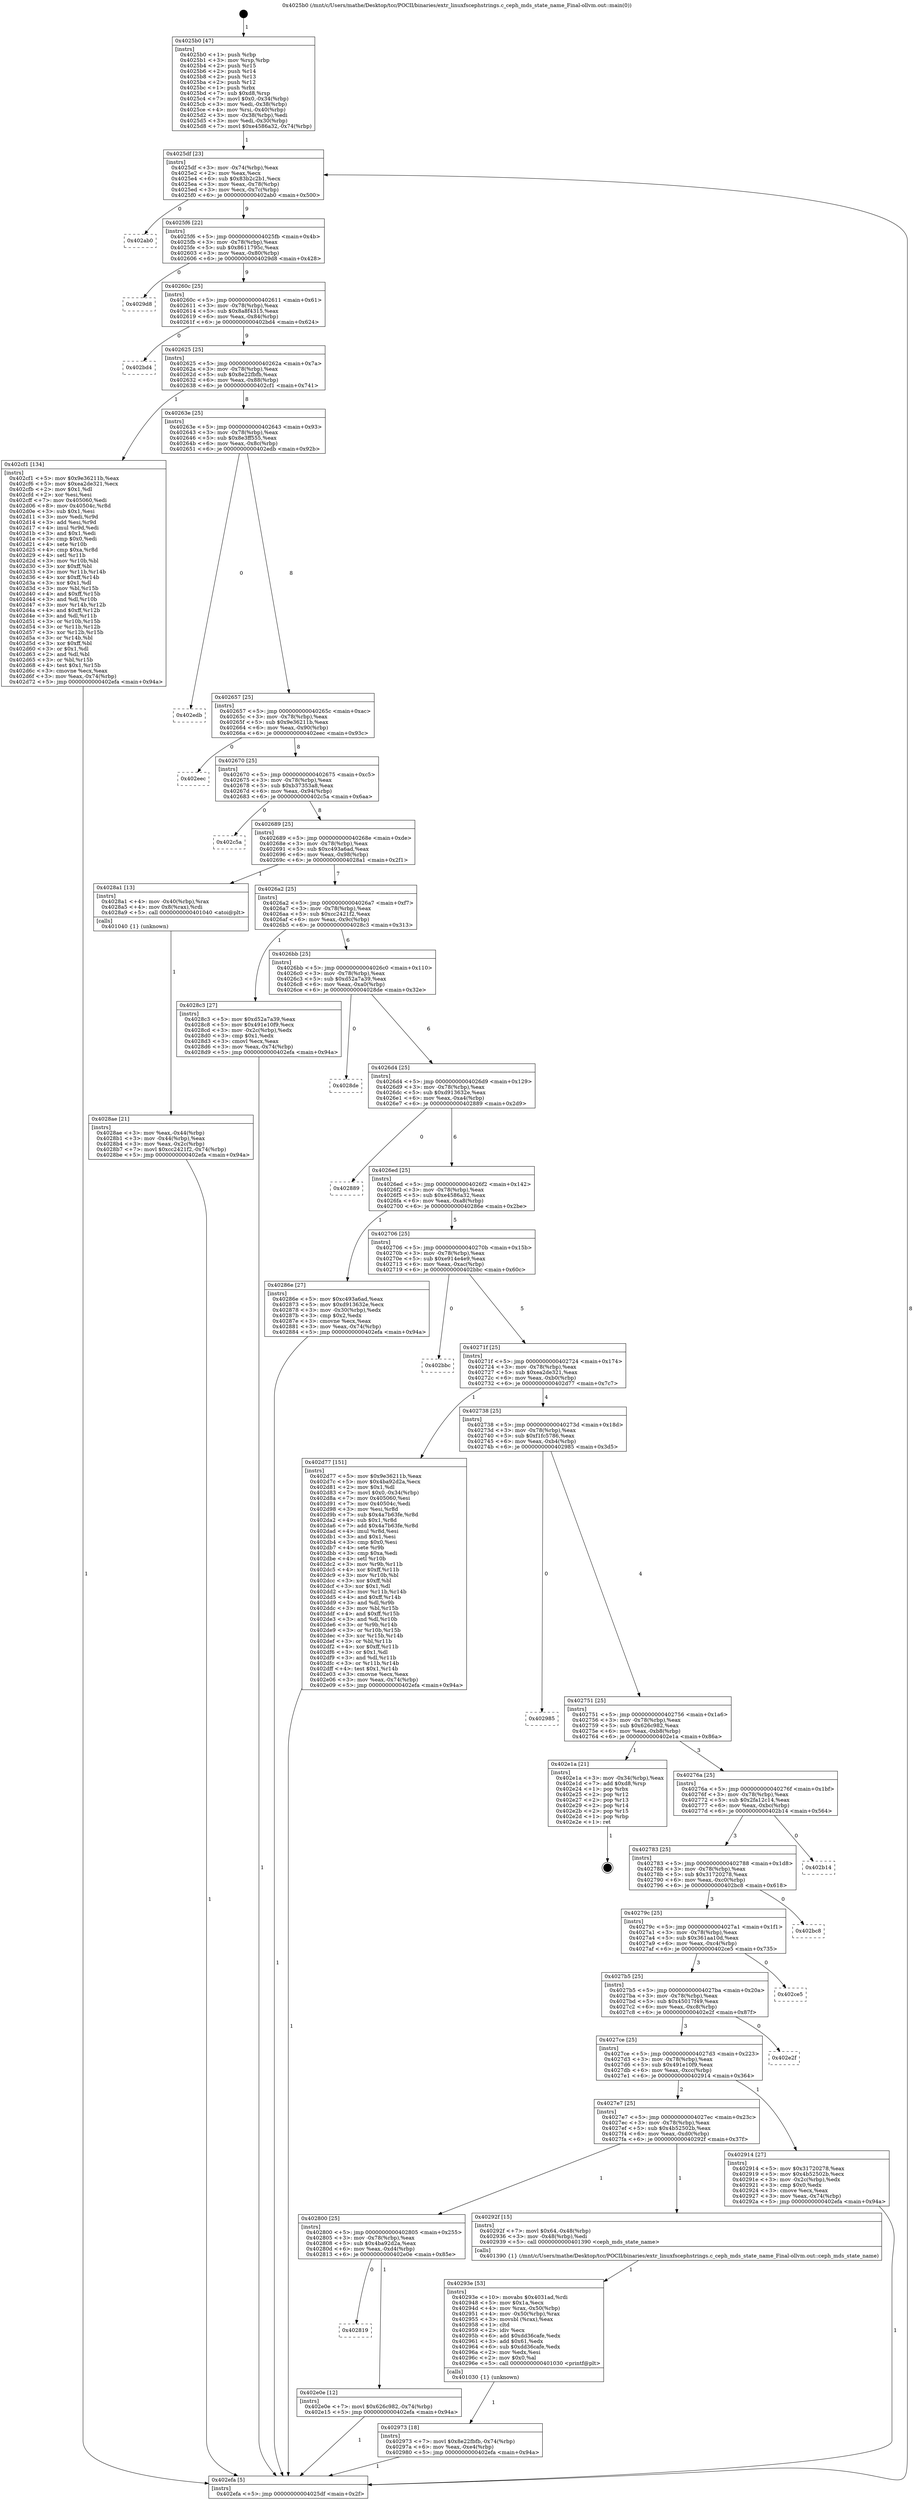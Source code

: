 digraph "0x4025b0" {
  label = "0x4025b0 (/mnt/c/Users/mathe/Desktop/tcc/POCII/binaries/extr_linuxfscephstrings.c_ceph_mds_state_name_Final-ollvm.out::main(0))"
  labelloc = "t"
  node[shape=record]

  Entry [label="",width=0.3,height=0.3,shape=circle,fillcolor=black,style=filled]
  "0x4025df" [label="{
     0x4025df [23]\l
     | [instrs]\l
     &nbsp;&nbsp;0x4025df \<+3\>: mov -0x74(%rbp),%eax\l
     &nbsp;&nbsp;0x4025e2 \<+2\>: mov %eax,%ecx\l
     &nbsp;&nbsp;0x4025e4 \<+6\>: sub $0x83b2c2b1,%ecx\l
     &nbsp;&nbsp;0x4025ea \<+3\>: mov %eax,-0x78(%rbp)\l
     &nbsp;&nbsp;0x4025ed \<+3\>: mov %ecx,-0x7c(%rbp)\l
     &nbsp;&nbsp;0x4025f0 \<+6\>: je 0000000000402ab0 \<main+0x500\>\l
  }"]
  "0x402ab0" [label="{
     0x402ab0\l
  }", style=dashed]
  "0x4025f6" [label="{
     0x4025f6 [22]\l
     | [instrs]\l
     &nbsp;&nbsp;0x4025f6 \<+5\>: jmp 00000000004025fb \<main+0x4b\>\l
     &nbsp;&nbsp;0x4025fb \<+3\>: mov -0x78(%rbp),%eax\l
     &nbsp;&nbsp;0x4025fe \<+5\>: sub $0x8611795c,%eax\l
     &nbsp;&nbsp;0x402603 \<+3\>: mov %eax,-0x80(%rbp)\l
     &nbsp;&nbsp;0x402606 \<+6\>: je 00000000004029d8 \<main+0x428\>\l
  }"]
  Exit [label="",width=0.3,height=0.3,shape=circle,fillcolor=black,style=filled,peripheries=2]
  "0x4029d8" [label="{
     0x4029d8\l
  }", style=dashed]
  "0x40260c" [label="{
     0x40260c [25]\l
     | [instrs]\l
     &nbsp;&nbsp;0x40260c \<+5\>: jmp 0000000000402611 \<main+0x61\>\l
     &nbsp;&nbsp;0x402611 \<+3\>: mov -0x78(%rbp),%eax\l
     &nbsp;&nbsp;0x402614 \<+5\>: sub $0x8a8f4315,%eax\l
     &nbsp;&nbsp;0x402619 \<+6\>: mov %eax,-0x84(%rbp)\l
     &nbsp;&nbsp;0x40261f \<+6\>: je 0000000000402bd4 \<main+0x624\>\l
  }"]
  "0x402819" [label="{
     0x402819\l
  }", style=dashed]
  "0x402bd4" [label="{
     0x402bd4\l
  }", style=dashed]
  "0x402625" [label="{
     0x402625 [25]\l
     | [instrs]\l
     &nbsp;&nbsp;0x402625 \<+5\>: jmp 000000000040262a \<main+0x7a\>\l
     &nbsp;&nbsp;0x40262a \<+3\>: mov -0x78(%rbp),%eax\l
     &nbsp;&nbsp;0x40262d \<+5\>: sub $0x8e22fbfb,%eax\l
     &nbsp;&nbsp;0x402632 \<+6\>: mov %eax,-0x88(%rbp)\l
     &nbsp;&nbsp;0x402638 \<+6\>: je 0000000000402cf1 \<main+0x741\>\l
  }"]
  "0x402e0e" [label="{
     0x402e0e [12]\l
     | [instrs]\l
     &nbsp;&nbsp;0x402e0e \<+7\>: movl $0x626c982,-0x74(%rbp)\l
     &nbsp;&nbsp;0x402e15 \<+5\>: jmp 0000000000402efa \<main+0x94a\>\l
  }"]
  "0x402cf1" [label="{
     0x402cf1 [134]\l
     | [instrs]\l
     &nbsp;&nbsp;0x402cf1 \<+5\>: mov $0x9e36211b,%eax\l
     &nbsp;&nbsp;0x402cf6 \<+5\>: mov $0xea2de321,%ecx\l
     &nbsp;&nbsp;0x402cfb \<+2\>: mov $0x1,%dl\l
     &nbsp;&nbsp;0x402cfd \<+2\>: xor %esi,%esi\l
     &nbsp;&nbsp;0x402cff \<+7\>: mov 0x405060,%edi\l
     &nbsp;&nbsp;0x402d06 \<+8\>: mov 0x40504c,%r8d\l
     &nbsp;&nbsp;0x402d0e \<+3\>: sub $0x1,%esi\l
     &nbsp;&nbsp;0x402d11 \<+3\>: mov %edi,%r9d\l
     &nbsp;&nbsp;0x402d14 \<+3\>: add %esi,%r9d\l
     &nbsp;&nbsp;0x402d17 \<+4\>: imul %r9d,%edi\l
     &nbsp;&nbsp;0x402d1b \<+3\>: and $0x1,%edi\l
     &nbsp;&nbsp;0x402d1e \<+3\>: cmp $0x0,%edi\l
     &nbsp;&nbsp;0x402d21 \<+4\>: sete %r10b\l
     &nbsp;&nbsp;0x402d25 \<+4\>: cmp $0xa,%r8d\l
     &nbsp;&nbsp;0x402d29 \<+4\>: setl %r11b\l
     &nbsp;&nbsp;0x402d2d \<+3\>: mov %r10b,%bl\l
     &nbsp;&nbsp;0x402d30 \<+3\>: xor $0xff,%bl\l
     &nbsp;&nbsp;0x402d33 \<+3\>: mov %r11b,%r14b\l
     &nbsp;&nbsp;0x402d36 \<+4\>: xor $0xff,%r14b\l
     &nbsp;&nbsp;0x402d3a \<+3\>: xor $0x1,%dl\l
     &nbsp;&nbsp;0x402d3d \<+3\>: mov %bl,%r15b\l
     &nbsp;&nbsp;0x402d40 \<+4\>: and $0xff,%r15b\l
     &nbsp;&nbsp;0x402d44 \<+3\>: and %dl,%r10b\l
     &nbsp;&nbsp;0x402d47 \<+3\>: mov %r14b,%r12b\l
     &nbsp;&nbsp;0x402d4a \<+4\>: and $0xff,%r12b\l
     &nbsp;&nbsp;0x402d4e \<+3\>: and %dl,%r11b\l
     &nbsp;&nbsp;0x402d51 \<+3\>: or %r10b,%r15b\l
     &nbsp;&nbsp;0x402d54 \<+3\>: or %r11b,%r12b\l
     &nbsp;&nbsp;0x402d57 \<+3\>: xor %r12b,%r15b\l
     &nbsp;&nbsp;0x402d5a \<+3\>: or %r14b,%bl\l
     &nbsp;&nbsp;0x402d5d \<+3\>: xor $0xff,%bl\l
     &nbsp;&nbsp;0x402d60 \<+3\>: or $0x1,%dl\l
     &nbsp;&nbsp;0x402d63 \<+2\>: and %dl,%bl\l
     &nbsp;&nbsp;0x402d65 \<+3\>: or %bl,%r15b\l
     &nbsp;&nbsp;0x402d68 \<+4\>: test $0x1,%r15b\l
     &nbsp;&nbsp;0x402d6c \<+3\>: cmovne %ecx,%eax\l
     &nbsp;&nbsp;0x402d6f \<+3\>: mov %eax,-0x74(%rbp)\l
     &nbsp;&nbsp;0x402d72 \<+5\>: jmp 0000000000402efa \<main+0x94a\>\l
  }"]
  "0x40263e" [label="{
     0x40263e [25]\l
     | [instrs]\l
     &nbsp;&nbsp;0x40263e \<+5\>: jmp 0000000000402643 \<main+0x93\>\l
     &nbsp;&nbsp;0x402643 \<+3\>: mov -0x78(%rbp),%eax\l
     &nbsp;&nbsp;0x402646 \<+5\>: sub $0x8e3ff555,%eax\l
     &nbsp;&nbsp;0x40264b \<+6\>: mov %eax,-0x8c(%rbp)\l
     &nbsp;&nbsp;0x402651 \<+6\>: je 0000000000402edb \<main+0x92b\>\l
  }"]
  "0x402973" [label="{
     0x402973 [18]\l
     | [instrs]\l
     &nbsp;&nbsp;0x402973 \<+7\>: movl $0x8e22fbfb,-0x74(%rbp)\l
     &nbsp;&nbsp;0x40297a \<+6\>: mov %eax,-0xe4(%rbp)\l
     &nbsp;&nbsp;0x402980 \<+5\>: jmp 0000000000402efa \<main+0x94a\>\l
  }"]
  "0x402edb" [label="{
     0x402edb\l
  }", style=dashed]
  "0x402657" [label="{
     0x402657 [25]\l
     | [instrs]\l
     &nbsp;&nbsp;0x402657 \<+5\>: jmp 000000000040265c \<main+0xac\>\l
     &nbsp;&nbsp;0x40265c \<+3\>: mov -0x78(%rbp),%eax\l
     &nbsp;&nbsp;0x40265f \<+5\>: sub $0x9e36211b,%eax\l
     &nbsp;&nbsp;0x402664 \<+6\>: mov %eax,-0x90(%rbp)\l
     &nbsp;&nbsp;0x40266a \<+6\>: je 0000000000402eec \<main+0x93c\>\l
  }"]
  "0x40293e" [label="{
     0x40293e [53]\l
     | [instrs]\l
     &nbsp;&nbsp;0x40293e \<+10\>: movabs $0x4031ad,%rdi\l
     &nbsp;&nbsp;0x402948 \<+5\>: mov $0x1a,%ecx\l
     &nbsp;&nbsp;0x40294d \<+4\>: mov %rax,-0x50(%rbp)\l
     &nbsp;&nbsp;0x402951 \<+4\>: mov -0x50(%rbp),%rax\l
     &nbsp;&nbsp;0x402955 \<+3\>: movsbl (%rax),%eax\l
     &nbsp;&nbsp;0x402958 \<+1\>: cltd\l
     &nbsp;&nbsp;0x402959 \<+2\>: idiv %ecx\l
     &nbsp;&nbsp;0x40295b \<+6\>: add $0xdd36cafe,%edx\l
     &nbsp;&nbsp;0x402961 \<+3\>: add $0x61,%edx\l
     &nbsp;&nbsp;0x402964 \<+6\>: sub $0xdd36cafe,%edx\l
     &nbsp;&nbsp;0x40296a \<+2\>: mov %edx,%esi\l
     &nbsp;&nbsp;0x40296c \<+2\>: mov $0x0,%al\l
     &nbsp;&nbsp;0x40296e \<+5\>: call 0000000000401030 \<printf@plt\>\l
     | [calls]\l
     &nbsp;&nbsp;0x401030 \{1\} (unknown)\l
  }"]
  "0x402eec" [label="{
     0x402eec\l
  }", style=dashed]
  "0x402670" [label="{
     0x402670 [25]\l
     | [instrs]\l
     &nbsp;&nbsp;0x402670 \<+5\>: jmp 0000000000402675 \<main+0xc5\>\l
     &nbsp;&nbsp;0x402675 \<+3\>: mov -0x78(%rbp),%eax\l
     &nbsp;&nbsp;0x402678 \<+5\>: sub $0xb37353a8,%eax\l
     &nbsp;&nbsp;0x40267d \<+6\>: mov %eax,-0x94(%rbp)\l
     &nbsp;&nbsp;0x402683 \<+6\>: je 0000000000402c5a \<main+0x6aa\>\l
  }"]
  "0x402800" [label="{
     0x402800 [25]\l
     | [instrs]\l
     &nbsp;&nbsp;0x402800 \<+5\>: jmp 0000000000402805 \<main+0x255\>\l
     &nbsp;&nbsp;0x402805 \<+3\>: mov -0x78(%rbp),%eax\l
     &nbsp;&nbsp;0x402808 \<+5\>: sub $0x4ba92d2a,%eax\l
     &nbsp;&nbsp;0x40280d \<+6\>: mov %eax,-0xd4(%rbp)\l
     &nbsp;&nbsp;0x402813 \<+6\>: je 0000000000402e0e \<main+0x85e\>\l
  }"]
  "0x402c5a" [label="{
     0x402c5a\l
  }", style=dashed]
  "0x402689" [label="{
     0x402689 [25]\l
     | [instrs]\l
     &nbsp;&nbsp;0x402689 \<+5\>: jmp 000000000040268e \<main+0xde\>\l
     &nbsp;&nbsp;0x40268e \<+3\>: mov -0x78(%rbp),%eax\l
     &nbsp;&nbsp;0x402691 \<+5\>: sub $0xc493a6ad,%eax\l
     &nbsp;&nbsp;0x402696 \<+6\>: mov %eax,-0x98(%rbp)\l
     &nbsp;&nbsp;0x40269c \<+6\>: je 00000000004028a1 \<main+0x2f1\>\l
  }"]
  "0x40292f" [label="{
     0x40292f [15]\l
     | [instrs]\l
     &nbsp;&nbsp;0x40292f \<+7\>: movl $0x64,-0x48(%rbp)\l
     &nbsp;&nbsp;0x402936 \<+3\>: mov -0x48(%rbp),%edi\l
     &nbsp;&nbsp;0x402939 \<+5\>: call 0000000000401390 \<ceph_mds_state_name\>\l
     | [calls]\l
     &nbsp;&nbsp;0x401390 \{1\} (/mnt/c/Users/mathe/Desktop/tcc/POCII/binaries/extr_linuxfscephstrings.c_ceph_mds_state_name_Final-ollvm.out::ceph_mds_state_name)\l
  }"]
  "0x4028a1" [label="{
     0x4028a1 [13]\l
     | [instrs]\l
     &nbsp;&nbsp;0x4028a1 \<+4\>: mov -0x40(%rbp),%rax\l
     &nbsp;&nbsp;0x4028a5 \<+4\>: mov 0x8(%rax),%rdi\l
     &nbsp;&nbsp;0x4028a9 \<+5\>: call 0000000000401040 \<atoi@plt\>\l
     | [calls]\l
     &nbsp;&nbsp;0x401040 \{1\} (unknown)\l
  }"]
  "0x4026a2" [label="{
     0x4026a2 [25]\l
     | [instrs]\l
     &nbsp;&nbsp;0x4026a2 \<+5\>: jmp 00000000004026a7 \<main+0xf7\>\l
     &nbsp;&nbsp;0x4026a7 \<+3\>: mov -0x78(%rbp),%eax\l
     &nbsp;&nbsp;0x4026aa \<+5\>: sub $0xcc2421f2,%eax\l
     &nbsp;&nbsp;0x4026af \<+6\>: mov %eax,-0x9c(%rbp)\l
     &nbsp;&nbsp;0x4026b5 \<+6\>: je 00000000004028c3 \<main+0x313\>\l
  }"]
  "0x4027e7" [label="{
     0x4027e7 [25]\l
     | [instrs]\l
     &nbsp;&nbsp;0x4027e7 \<+5\>: jmp 00000000004027ec \<main+0x23c\>\l
     &nbsp;&nbsp;0x4027ec \<+3\>: mov -0x78(%rbp),%eax\l
     &nbsp;&nbsp;0x4027ef \<+5\>: sub $0x4b52502b,%eax\l
     &nbsp;&nbsp;0x4027f4 \<+6\>: mov %eax,-0xd0(%rbp)\l
     &nbsp;&nbsp;0x4027fa \<+6\>: je 000000000040292f \<main+0x37f\>\l
  }"]
  "0x4028c3" [label="{
     0x4028c3 [27]\l
     | [instrs]\l
     &nbsp;&nbsp;0x4028c3 \<+5\>: mov $0xd52a7a39,%eax\l
     &nbsp;&nbsp;0x4028c8 \<+5\>: mov $0x491e10f9,%ecx\l
     &nbsp;&nbsp;0x4028cd \<+3\>: mov -0x2c(%rbp),%edx\l
     &nbsp;&nbsp;0x4028d0 \<+3\>: cmp $0x1,%edx\l
     &nbsp;&nbsp;0x4028d3 \<+3\>: cmovl %ecx,%eax\l
     &nbsp;&nbsp;0x4028d6 \<+3\>: mov %eax,-0x74(%rbp)\l
     &nbsp;&nbsp;0x4028d9 \<+5\>: jmp 0000000000402efa \<main+0x94a\>\l
  }"]
  "0x4026bb" [label="{
     0x4026bb [25]\l
     | [instrs]\l
     &nbsp;&nbsp;0x4026bb \<+5\>: jmp 00000000004026c0 \<main+0x110\>\l
     &nbsp;&nbsp;0x4026c0 \<+3\>: mov -0x78(%rbp),%eax\l
     &nbsp;&nbsp;0x4026c3 \<+5\>: sub $0xd52a7a39,%eax\l
     &nbsp;&nbsp;0x4026c8 \<+6\>: mov %eax,-0xa0(%rbp)\l
     &nbsp;&nbsp;0x4026ce \<+6\>: je 00000000004028de \<main+0x32e\>\l
  }"]
  "0x402914" [label="{
     0x402914 [27]\l
     | [instrs]\l
     &nbsp;&nbsp;0x402914 \<+5\>: mov $0x31720278,%eax\l
     &nbsp;&nbsp;0x402919 \<+5\>: mov $0x4b52502b,%ecx\l
     &nbsp;&nbsp;0x40291e \<+3\>: mov -0x2c(%rbp),%edx\l
     &nbsp;&nbsp;0x402921 \<+3\>: cmp $0x0,%edx\l
     &nbsp;&nbsp;0x402924 \<+3\>: cmove %ecx,%eax\l
     &nbsp;&nbsp;0x402927 \<+3\>: mov %eax,-0x74(%rbp)\l
     &nbsp;&nbsp;0x40292a \<+5\>: jmp 0000000000402efa \<main+0x94a\>\l
  }"]
  "0x4028de" [label="{
     0x4028de\l
  }", style=dashed]
  "0x4026d4" [label="{
     0x4026d4 [25]\l
     | [instrs]\l
     &nbsp;&nbsp;0x4026d4 \<+5\>: jmp 00000000004026d9 \<main+0x129\>\l
     &nbsp;&nbsp;0x4026d9 \<+3\>: mov -0x78(%rbp),%eax\l
     &nbsp;&nbsp;0x4026dc \<+5\>: sub $0xd913632e,%eax\l
     &nbsp;&nbsp;0x4026e1 \<+6\>: mov %eax,-0xa4(%rbp)\l
     &nbsp;&nbsp;0x4026e7 \<+6\>: je 0000000000402889 \<main+0x2d9\>\l
  }"]
  "0x4027ce" [label="{
     0x4027ce [25]\l
     | [instrs]\l
     &nbsp;&nbsp;0x4027ce \<+5\>: jmp 00000000004027d3 \<main+0x223\>\l
     &nbsp;&nbsp;0x4027d3 \<+3\>: mov -0x78(%rbp),%eax\l
     &nbsp;&nbsp;0x4027d6 \<+5\>: sub $0x491e10f9,%eax\l
     &nbsp;&nbsp;0x4027db \<+6\>: mov %eax,-0xcc(%rbp)\l
     &nbsp;&nbsp;0x4027e1 \<+6\>: je 0000000000402914 \<main+0x364\>\l
  }"]
  "0x402889" [label="{
     0x402889\l
  }", style=dashed]
  "0x4026ed" [label="{
     0x4026ed [25]\l
     | [instrs]\l
     &nbsp;&nbsp;0x4026ed \<+5\>: jmp 00000000004026f2 \<main+0x142\>\l
     &nbsp;&nbsp;0x4026f2 \<+3\>: mov -0x78(%rbp),%eax\l
     &nbsp;&nbsp;0x4026f5 \<+5\>: sub $0xe4586a32,%eax\l
     &nbsp;&nbsp;0x4026fa \<+6\>: mov %eax,-0xa8(%rbp)\l
     &nbsp;&nbsp;0x402700 \<+6\>: je 000000000040286e \<main+0x2be\>\l
  }"]
  "0x402e2f" [label="{
     0x402e2f\l
  }", style=dashed]
  "0x40286e" [label="{
     0x40286e [27]\l
     | [instrs]\l
     &nbsp;&nbsp;0x40286e \<+5\>: mov $0xc493a6ad,%eax\l
     &nbsp;&nbsp;0x402873 \<+5\>: mov $0xd913632e,%ecx\l
     &nbsp;&nbsp;0x402878 \<+3\>: mov -0x30(%rbp),%edx\l
     &nbsp;&nbsp;0x40287b \<+3\>: cmp $0x2,%edx\l
     &nbsp;&nbsp;0x40287e \<+3\>: cmovne %ecx,%eax\l
     &nbsp;&nbsp;0x402881 \<+3\>: mov %eax,-0x74(%rbp)\l
     &nbsp;&nbsp;0x402884 \<+5\>: jmp 0000000000402efa \<main+0x94a\>\l
  }"]
  "0x402706" [label="{
     0x402706 [25]\l
     | [instrs]\l
     &nbsp;&nbsp;0x402706 \<+5\>: jmp 000000000040270b \<main+0x15b\>\l
     &nbsp;&nbsp;0x40270b \<+3\>: mov -0x78(%rbp),%eax\l
     &nbsp;&nbsp;0x40270e \<+5\>: sub $0xe914e4e9,%eax\l
     &nbsp;&nbsp;0x402713 \<+6\>: mov %eax,-0xac(%rbp)\l
     &nbsp;&nbsp;0x402719 \<+6\>: je 0000000000402bbc \<main+0x60c\>\l
  }"]
  "0x402efa" [label="{
     0x402efa [5]\l
     | [instrs]\l
     &nbsp;&nbsp;0x402efa \<+5\>: jmp 00000000004025df \<main+0x2f\>\l
  }"]
  "0x4025b0" [label="{
     0x4025b0 [47]\l
     | [instrs]\l
     &nbsp;&nbsp;0x4025b0 \<+1\>: push %rbp\l
     &nbsp;&nbsp;0x4025b1 \<+3\>: mov %rsp,%rbp\l
     &nbsp;&nbsp;0x4025b4 \<+2\>: push %r15\l
     &nbsp;&nbsp;0x4025b6 \<+2\>: push %r14\l
     &nbsp;&nbsp;0x4025b8 \<+2\>: push %r13\l
     &nbsp;&nbsp;0x4025ba \<+2\>: push %r12\l
     &nbsp;&nbsp;0x4025bc \<+1\>: push %rbx\l
     &nbsp;&nbsp;0x4025bd \<+7\>: sub $0xd8,%rsp\l
     &nbsp;&nbsp;0x4025c4 \<+7\>: movl $0x0,-0x34(%rbp)\l
     &nbsp;&nbsp;0x4025cb \<+3\>: mov %edi,-0x38(%rbp)\l
     &nbsp;&nbsp;0x4025ce \<+4\>: mov %rsi,-0x40(%rbp)\l
     &nbsp;&nbsp;0x4025d2 \<+3\>: mov -0x38(%rbp),%edi\l
     &nbsp;&nbsp;0x4025d5 \<+3\>: mov %edi,-0x30(%rbp)\l
     &nbsp;&nbsp;0x4025d8 \<+7\>: movl $0xe4586a32,-0x74(%rbp)\l
  }"]
  "0x4028ae" [label="{
     0x4028ae [21]\l
     | [instrs]\l
     &nbsp;&nbsp;0x4028ae \<+3\>: mov %eax,-0x44(%rbp)\l
     &nbsp;&nbsp;0x4028b1 \<+3\>: mov -0x44(%rbp),%eax\l
     &nbsp;&nbsp;0x4028b4 \<+3\>: mov %eax,-0x2c(%rbp)\l
     &nbsp;&nbsp;0x4028b7 \<+7\>: movl $0xcc2421f2,-0x74(%rbp)\l
     &nbsp;&nbsp;0x4028be \<+5\>: jmp 0000000000402efa \<main+0x94a\>\l
  }"]
  "0x4027b5" [label="{
     0x4027b5 [25]\l
     | [instrs]\l
     &nbsp;&nbsp;0x4027b5 \<+5\>: jmp 00000000004027ba \<main+0x20a\>\l
     &nbsp;&nbsp;0x4027ba \<+3\>: mov -0x78(%rbp),%eax\l
     &nbsp;&nbsp;0x4027bd \<+5\>: sub $0x45017f49,%eax\l
     &nbsp;&nbsp;0x4027c2 \<+6\>: mov %eax,-0xc8(%rbp)\l
     &nbsp;&nbsp;0x4027c8 \<+6\>: je 0000000000402e2f \<main+0x87f\>\l
  }"]
  "0x402bbc" [label="{
     0x402bbc\l
  }", style=dashed]
  "0x40271f" [label="{
     0x40271f [25]\l
     | [instrs]\l
     &nbsp;&nbsp;0x40271f \<+5\>: jmp 0000000000402724 \<main+0x174\>\l
     &nbsp;&nbsp;0x402724 \<+3\>: mov -0x78(%rbp),%eax\l
     &nbsp;&nbsp;0x402727 \<+5\>: sub $0xea2de321,%eax\l
     &nbsp;&nbsp;0x40272c \<+6\>: mov %eax,-0xb0(%rbp)\l
     &nbsp;&nbsp;0x402732 \<+6\>: je 0000000000402d77 \<main+0x7c7\>\l
  }"]
  "0x402ce5" [label="{
     0x402ce5\l
  }", style=dashed]
  "0x402d77" [label="{
     0x402d77 [151]\l
     | [instrs]\l
     &nbsp;&nbsp;0x402d77 \<+5\>: mov $0x9e36211b,%eax\l
     &nbsp;&nbsp;0x402d7c \<+5\>: mov $0x4ba92d2a,%ecx\l
     &nbsp;&nbsp;0x402d81 \<+2\>: mov $0x1,%dl\l
     &nbsp;&nbsp;0x402d83 \<+7\>: movl $0x0,-0x34(%rbp)\l
     &nbsp;&nbsp;0x402d8a \<+7\>: mov 0x405060,%esi\l
     &nbsp;&nbsp;0x402d91 \<+7\>: mov 0x40504c,%edi\l
     &nbsp;&nbsp;0x402d98 \<+3\>: mov %esi,%r8d\l
     &nbsp;&nbsp;0x402d9b \<+7\>: sub $0x4a7b63fe,%r8d\l
     &nbsp;&nbsp;0x402da2 \<+4\>: sub $0x1,%r8d\l
     &nbsp;&nbsp;0x402da6 \<+7\>: add $0x4a7b63fe,%r8d\l
     &nbsp;&nbsp;0x402dad \<+4\>: imul %r8d,%esi\l
     &nbsp;&nbsp;0x402db1 \<+3\>: and $0x1,%esi\l
     &nbsp;&nbsp;0x402db4 \<+3\>: cmp $0x0,%esi\l
     &nbsp;&nbsp;0x402db7 \<+4\>: sete %r9b\l
     &nbsp;&nbsp;0x402dbb \<+3\>: cmp $0xa,%edi\l
     &nbsp;&nbsp;0x402dbe \<+4\>: setl %r10b\l
     &nbsp;&nbsp;0x402dc2 \<+3\>: mov %r9b,%r11b\l
     &nbsp;&nbsp;0x402dc5 \<+4\>: xor $0xff,%r11b\l
     &nbsp;&nbsp;0x402dc9 \<+3\>: mov %r10b,%bl\l
     &nbsp;&nbsp;0x402dcc \<+3\>: xor $0xff,%bl\l
     &nbsp;&nbsp;0x402dcf \<+3\>: xor $0x1,%dl\l
     &nbsp;&nbsp;0x402dd2 \<+3\>: mov %r11b,%r14b\l
     &nbsp;&nbsp;0x402dd5 \<+4\>: and $0xff,%r14b\l
     &nbsp;&nbsp;0x402dd9 \<+3\>: and %dl,%r9b\l
     &nbsp;&nbsp;0x402ddc \<+3\>: mov %bl,%r15b\l
     &nbsp;&nbsp;0x402ddf \<+4\>: and $0xff,%r15b\l
     &nbsp;&nbsp;0x402de3 \<+3\>: and %dl,%r10b\l
     &nbsp;&nbsp;0x402de6 \<+3\>: or %r9b,%r14b\l
     &nbsp;&nbsp;0x402de9 \<+3\>: or %r10b,%r15b\l
     &nbsp;&nbsp;0x402dec \<+3\>: xor %r15b,%r14b\l
     &nbsp;&nbsp;0x402def \<+3\>: or %bl,%r11b\l
     &nbsp;&nbsp;0x402df2 \<+4\>: xor $0xff,%r11b\l
     &nbsp;&nbsp;0x402df6 \<+3\>: or $0x1,%dl\l
     &nbsp;&nbsp;0x402df9 \<+3\>: and %dl,%r11b\l
     &nbsp;&nbsp;0x402dfc \<+3\>: or %r11b,%r14b\l
     &nbsp;&nbsp;0x402dff \<+4\>: test $0x1,%r14b\l
     &nbsp;&nbsp;0x402e03 \<+3\>: cmovne %ecx,%eax\l
     &nbsp;&nbsp;0x402e06 \<+3\>: mov %eax,-0x74(%rbp)\l
     &nbsp;&nbsp;0x402e09 \<+5\>: jmp 0000000000402efa \<main+0x94a\>\l
  }"]
  "0x402738" [label="{
     0x402738 [25]\l
     | [instrs]\l
     &nbsp;&nbsp;0x402738 \<+5\>: jmp 000000000040273d \<main+0x18d\>\l
     &nbsp;&nbsp;0x40273d \<+3\>: mov -0x78(%rbp),%eax\l
     &nbsp;&nbsp;0x402740 \<+5\>: sub $0xf1fc5786,%eax\l
     &nbsp;&nbsp;0x402745 \<+6\>: mov %eax,-0xb4(%rbp)\l
     &nbsp;&nbsp;0x40274b \<+6\>: je 0000000000402985 \<main+0x3d5\>\l
  }"]
  "0x40279c" [label="{
     0x40279c [25]\l
     | [instrs]\l
     &nbsp;&nbsp;0x40279c \<+5\>: jmp 00000000004027a1 \<main+0x1f1\>\l
     &nbsp;&nbsp;0x4027a1 \<+3\>: mov -0x78(%rbp),%eax\l
     &nbsp;&nbsp;0x4027a4 \<+5\>: sub $0x361aa10d,%eax\l
     &nbsp;&nbsp;0x4027a9 \<+6\>: mov %eax,-0xc4(%rbp)\l
     &nbsp;&nbsp;0x4027af \<+6\>: je 0000000000402ce5 \<main+0x735\>\l
  }"]
  "0x402985" [label="{
     0x402985\l
  }", style=dashed]
  "0x402751" [label="{
     0x402751 [25]\l
     | [instrs]\l
     &nbsp;&nbsp;0x402751 \<+5\>: jmp 0000000000402756 \<main+0x1a6\>\l
     &nbsp;&nbsp;0x402756 \<+3\>: mov -0x78(%rbp),%eax\l
     &nbsp;&nbsp;0x402759 \<+5\>: sub $0x626c982,%eax\l
     &nbsp;&nbsp;0x40275e \<+6\>: mov %eax,-0xb8(%rbp)\l
     &nbsp;&nbsp;0x402764 \<+6\>: je 0000000000402e1a \<main+0x86a\>\l
  }"]
  "0x402bc8" [label="{
     0x402bc8\l
  }", style=dashed]
  "0x402e1a" [label="{
     0x402e1a [21]\l
     | [instrs]\l
     &nbsp;&nbsp;0x402e1a \<+3\>: mov -0x34(%rbp),%eax\l
     &nbsp;&nbsp;0x402e1d \<+7\>: add $0xd8,%rsp\l
     &nbsp;&nbsp;0x402e24 \<+1\>: pop %rbx\l
     &nbsp;&nbsp;0x402e25 \<+2\>: pop %r12\l
     &nbsp;&nbsp;0x402e27 \<+2\>: pop %r13\l
     &nbsp;&nbsp;0x402e29 \<+2\>: pop %r14\l
     &nbsp;&nbsp;0x402e2b \<+2\>: pop %r15\l
     &nbsp;&nbsp;0x402e2d \<+1\>: pop %rbp\l
     &nbsp;&nbsp;0x402e2e \<+1\>: ret\l
  }"]
  "0x40276a" [label="{
     0x40276a [25]\l
     | [instrs]\l
     &nbsp;&nbsp;0x40276a \<+5\>: jmp 000000000040276f \<main+0x1bf\>\l
     &nbsp;&nbsp;0x40276f \<+3\>: mov -0x78(%rbp),%eax\l
     &nbsp;&nbsp;0x402772 \<+5\>: sub $0x2fa12c14,%eax\l
     &nbsp;&nbsp;0x402777 \<+6\>: mov %eax,-0xbc(%rbp)\l
     &nbsp;&nbsp;0x40277d \<+6\>: je 0000000000402b14 \<main+0x564\>\l
  }"]
  "0x402783" [label="{
     0x402783 [25]\l
     | [instrs]\l
     &nbsp;&nbsp;0x402783 \<+5\>: jmp 0000000000402788 \<main+0x1d8\>\l
     &nbsp;&nbsp;0x402788 \<+3\>: mov -0x78(%rbp),%eax\l
     &nbsp;&nbsp;0x40278b \<+5\>: sub $0x31720278,%eax\l
     &nbsp;&nbsp;0x402790 \<+6\>: mov %eax,-0xc0(%rbp)\l
     &nbsp;&nbsp;0x402796 \<+6\>: je 0000000000402bc8 \<main+0x618\>\l
  }"]
  "0x402b14" [label="{
     0x402b14\l
  }", style=dashed]
  Entry -> "0x4025b0" [label=" 1"]
  "0x4025df" -> "0x402ab0" [label=" 0"]
  "0x4025df" -> "0x4025f6" [label=" 9"]
  "0x402e1a" -> Exit [label=" 1"]
  "0x4025f6" -> "0x4029d8" [label=" 0"]
  "0x4025f6" -> "0x40260c" [label=" 9"]
  "0x402e0e" -> "0x402efa" [label=" 1"]
  "0x40260c" -> "0x402bd4" [label=" 0"]
  "0x40260c" -> "0x402625" [label=" 9"]
  "0x402800" -> "0x402819" [label=" 0"]
  "0x402625" -> "0x402cf1" [label=" 1"]
  "0x402625" -> "0x40263e" [label=" 8"]
  "0x402800" -> "0x402e0e" [label=" 1"]
  "0x40263e" -> "0x402edb" [label=" 0"]
  "0x40263e" -> "0x402657" [label=" 8"]
  "0x402d77" -> "0x402efa" [label=" 1"]
  "0x402657" -> "0x402eec" [label=" 0"]
  "0x402657" -> "0x402670" [label=" 8"]
  "0x402cf1" -> "0x402efa" [label=" 1"]
  "0x402670" -> "0x402c5a" [label=" 0"]
  "0x402670" -> "0x402689" [label=" 8"]
  "0x402973" -> "0x402efa" [label=" 1"]
  "0x402689" -> "0x4028a1" [label=" 1"]
  "0x402689" -> "0x4026a2" [label=" 7"]
  "0x40293e" -> "0x402973" [label=" 1"]
  "0x4026a2" -> "0x4028c3" [label=" 1"]
  "0x4026a2" -> "0x4026bb" [label=" 6"]
  "0x4027e7" -> "0x402800" [label=" 1"]
  "0x4026bb" -> "0x4028de" [label=" 0"]
  "0x4026bb" -> "0x4026d4" [label=" 6"]
  "0x4027e7" -> "0x40292f" [label=" 1"]
  "0x4026d4" -> "0x402889" [label=" 0"]
  "0x4026d4" -> "0x4026ed" [label=" 6"]
  "0x402914" -> "0x402efa" [label=" 1"]
  "0x4026ed" -> "0x40286e" [label=" 1"]
  "0x4026ed" -> "0x402706" [label=" 5"]
  "0x40286e" -> "0x402efa" [label=" 1"]
  "0x4025b0" -> "0x4025df" [label=" 1"]
  "0x402efa" -> "0x4025df" [label=" 8"]
  "0x4028a1" -> "0x4028ae" [label=" 1"]
  "0x4028ae" -> "0x402efa" [label=" 1"]
  "0x4028c3" -> "0x402efa" [label=" 1"]
  "0x4027ce" -> "0x4027e7" [label=" 2"]
  "0x402706" -> "0x402bbc" [label=" 0"]
  "0x402706" -> "0x40271f" [label=" 5"]
  "0x40292f" -> "0x40293e" [label=" 1"]
  "0x40271f" -> "0x402d77" [label=" 1"]
  "0x40271f" -> "0x402738" [label=" 4"]
  "0x4027b5" -> "0x4027ce" [label=" 3"]
  "0x402738" -> "0x402985" [label=" 0"]
  "0x402738" -> "0x402751" [label=" 4"]
  "0x4027ce" -> "0x402914" [label=" 1"]
  "0x402751" -> "0x402e1a" [label=" 1"]
  "0x402751" -> "0x40276a" [label=" 3"]
  "0x40279c" -> "0x4027b5" [label=" 3"]
  "0x40276a" -> "0x402b14" [label=" 0"]
  "0x40276a" -> "0x402783" [label=" 3"]
  "0x40279c" -> "0x402ce5" [label=" 0"]
  "0x402783" -> "0x402bc8" [label=" 0"]
  "0x402783" -> "0x40279c" [label=" 3"]
  "0x4027b5" -> "0x402e2f" [label=" 0"]
}
